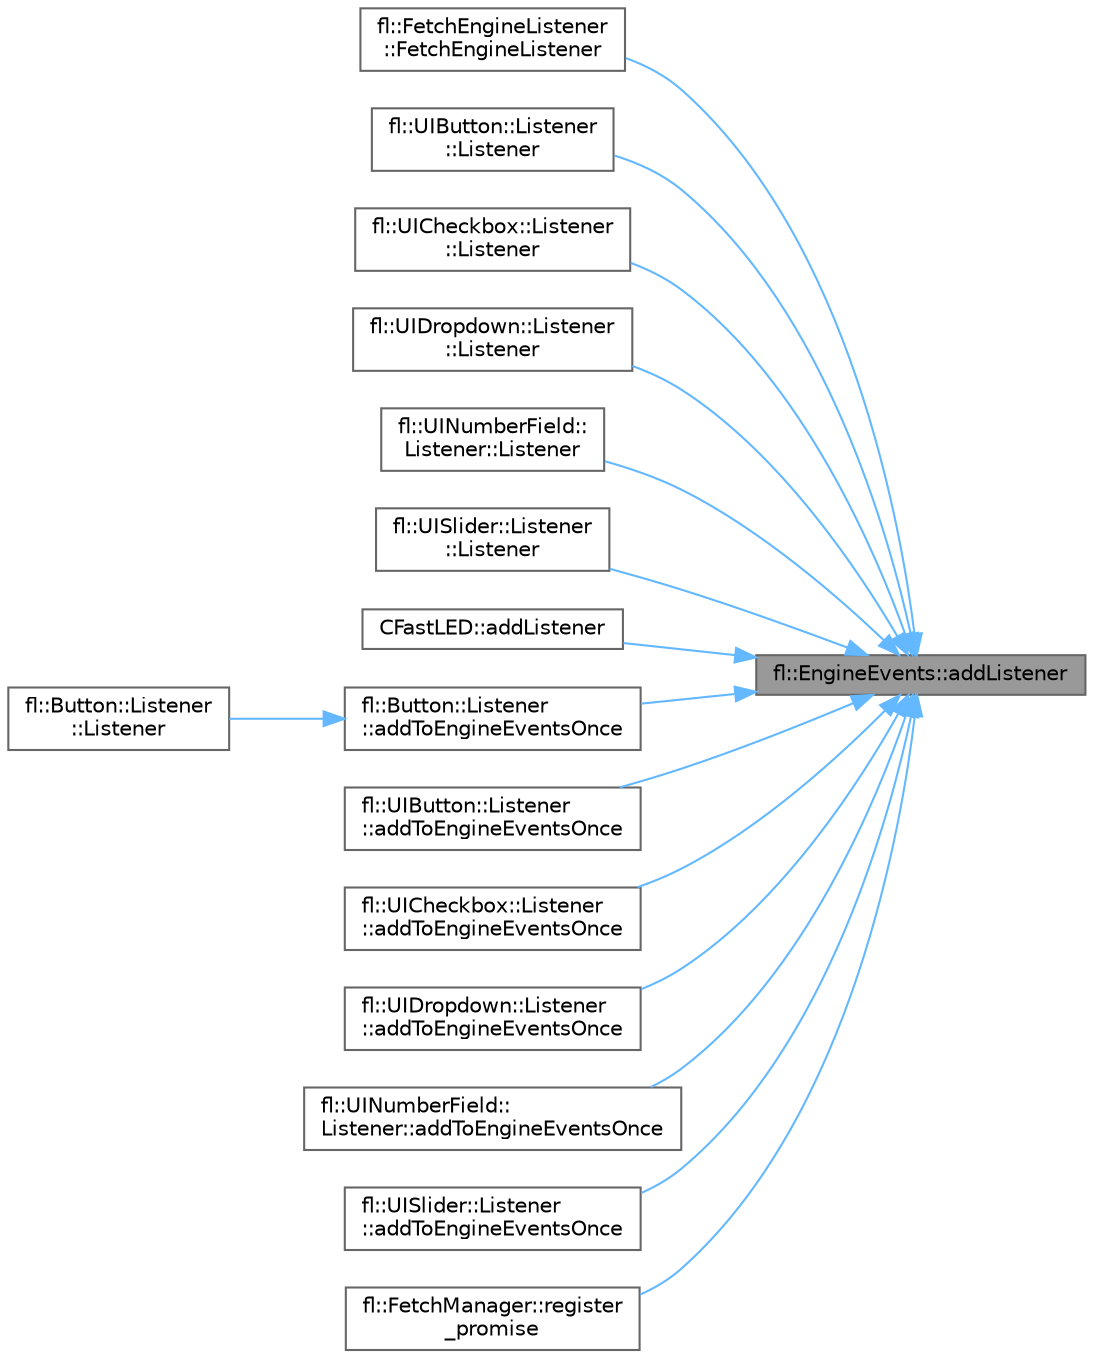digraph "fl::EngineEvents::addListener"
{
 // INTERACTIVE_SVG=YES
 // LATEX_PDF_SIZE
  bgcolor="transparent";
  edge [fontname=Helvetica,fontsize=10,labelfontname=Helvetica,labelfontsize=10];
  node [fontname=Helvetica,fontsize=10,shape=box,height=0.2,width=0.4];
  rankdir="RL";
  Node1 [id="Node000001",label="fl::EngineEvents::addListener",height=0.2,width=0.4,color="gray40", fillcolor="grey60", style="filled", fontcolor="black",tooltip=" "];
  Node1 -> Node2 [id="edge1_Node000001_Node000002",dir="back",color="steelblue1",style="solid",tooltip=" "];
  Node2 [id="Node000002",label="fl::FetchEngineListener\l::FetchEngineListener",height=0.2,width=0.4,color="grey40", fillcolor="white", style="filled",URL="$d5/d69/classfl_1_1_fetch_engine_listener_a49827501ab8da2d617c616ac4aa3b831.html#a49827501ab8da2d617c616ac4aa3b831",tooltip=" "];
  Node1 -> Node3 [id="edge2_Node000001_Node000003",dir="back",color="steelblue1",style="solid",tooltip=" "];
  Node3 [id="Node000003",label="fl::UIButton::Listener\l::Listener",height=0.2,width=0.4,color="grey40", fillcolor="white", style="filled",URL="$d2/d68/structfl_1_1_u_i_button_1_1_listener_a3e3b4d88cbf4e14ef0cf73839bb6202f.html#a3e3b4d88cbf4e14ef0cf73839bb6202f",tooltip=" "];
  Node1 -> Node4 [id="edge3_Node000001_Node000004",dir="back",color="steelblue1",style="solid",tooltip=" "];
  Node4 [id="Node000004",label="fl::UICheckbox::Listener\l::Listener",height=0.2,width=0.4,color="grey40", fillcolor="white", style="filled",URL="$de/d6f/structfl_1_1_u_i_checkbox_1_1_listener_ac95257f0a5ff337a7e660880609689bc.html#ac95257f0a5ff337a7e660880609689bc",tooltip=" "];
  Node1 -> Node5 [id="edge4_Node000001_Node000005",dir="back",color="steelblue1",style="solid",tooltip=" "];
  Node5 [id="Node000005",label="fl::UIDropdown::Listener\l::Listener",height=0.2,width=0.4,color="grey40", fillcolor="white", style="filled",URL="$da/da3/structfl_1_1_u_i_dropdown_1_1_listener_aea7502a0f6f72e007548692957b35ef0.html#aea7502a0f6f72e007548692957b35ef0",tooltip=" "];
  Node1 -> Node6 [id="edge5_Node000001_Node000006",dir="back",color="steelblue1",style="solid",tooltip=" "];
  Node6 [id="Node000006",label="fl::UINumberField::\lListener::Listener",height=0.2,width=0.4,color="grey40", fillcolor="white", style="filled",URL="$d0/d0d/structfl_1_1_u_i_number_field_1_1_listener_a1ef13c1987d994b9fd9ffa84aaf67131.html#a1ef13c1987d994b9fd9ffa84aaf67131",tooltip=" "];
  Node1 -> Node7 [id="edge6_Node000001_Node000007",dir="back",color="steelblue1",style="solid",tooltip=" "];
  Node7 [id="Node000007",label="fl::UISlider::Listener\l::Listener",height=0.2,width=0.4,color="grey40", fillcolor="white", style="filled",URL="$da/df8/structfl_1_1_u_i_slider_1_1_listener_ac1fae271e401720ded2a853bcaac4b66.html#ac1fae271e401720ded2a853bcaac4b66",tooltip=" "];
  Node1 -> Node8 [id="edge7_Node000001_Node000008",dir="back",color="steelblue1",style="solid",tooltip=" "];
  Node8 [id="Node000008",label="CFastLED::addListener",height=0.2,width=0.4,color="grey40", fillcolor="white", style="filled",URL="$dd/dbb/class_c_fast_l_e_d_ac965b166635b9aca0c165a53eb0a474f.html#ac965b166635b9aca0c165a53eb0a474f",tooltip=" "];
  Node1 -> Node9 [id="edge8_Node000001_Node000009",dir="back",color="steelblue1",style="solid",tooltip=" "];
  Node9 [id="Node000009",label="fl::Button::Listener\l::addToEngineEventsOnce",height=0.2,width=0.4,color="grey40", fillcolor="white", style="filled",URL="$da/d31/structfl_1_1_button_1_1_listener_ae218110b554ea919c48dd3c22b02b927.html#ae218110b554ea919c48dd3c22b02b927",tooltip=" "];
  Node9 -> Node10 [id="edge9_Node000009_Node000010",dir="back",color="steelblue1",style="solid",tooltip=" "];
  Node10 [id="Node000010",label="fl::Button::Listener\l::Listener",height=0.2,width=0.4,color="grey40", fillcolor="white", style="filled",URL="$da/d31/structfl_1_1_button_1_1_listener_aa6b36d48225cec1974b6b03b16e91dde.html#aa6b36d48225cec1974b6b03b16e91dde",tooltip=" "];
  Node1 -> Node11 [id="edge10_Node000001_Node000011",dir="back",color="steelblue1",style="solid",tooltip=" "];
  Node11 [id="Node000011",label="fl::UIButton::Listener\l::addToEngineEventsOnce",height=0.2,width=0.4,color="grey40", fillcolor="white", style="filled",URL="$d2/d68/structfl_1_1_u_i_button_1_1_listener_a663bf7c3826c1839d80bd533257051a2.html#a663bf7c3826c1839d80bd533257051a2",tooltip=" "];
  Node1 -> Node12 [id="edge11_Node000001_Node000012",dir="back",color="steelblue1",style="solid",tooltip=" "];
  Node12 [id="Node000012",label="fl::UICheckbox::Listener\l::addToEngineEventsOnce",height=0.2,width=0.4,color="grey40", fillcolor="white", style="filled",URL="$de/d6f/structfl_1_1_u_i_checkbox_1_1_listener_afb032013d86d8c85f9ed81338431de98.html#afb032013d86d8c85f9ed81338431de98",tooltip=" "];
  Node1 -> Node13 [id="edge12_Node000001_Node000013",dir="back",color="steelblue1",style="solid",tooltip=" "];
  Node13 [id="Node000013",label="fl::UIDropdown::Listener\l::addToEngineEventsOnce",height=0.2,width=0.4,color="grey40", fillcolor="white", style="filled",URL="$da/da3/structfl_1_1_u_i_dropdown_1_1_listener_a5c52bf5a5eb1bac6947ddabb04ebffbc.html#a5c52bf5a5eb1bac6947ddabb04ebffbc",tooltip=" "];
  Node1 -> Node14 [id="edge13_Node000001_Node000014",dir="back",color="steelblue1",style="solid",tooltip=" "];
  Node14 [id="Node000014",label="fl::UINumberField::\lListener::addToEngineEventsOnce",height=0.2,width=0.4,color="grey40", fillcolor="white", style="filled",URL="$d0/d0d/structfl_1_1_u_i_number_field_1_1_listener_a57bfa00c12234d1d160dbd2a6d678394.html#a57bfa00c12234d1d160dbd2a6d678394",tooltip=" "];
  Node1 -> Node15 [id="edge14_Node000001_Node000015",dir="back",color="steelblue1",style="solid",tooltip=" "];
  Node15 [id="Node000015",label="fl::UISlider::Listener\l::addToEngineEventsOnce",height=0.2,width=0.4,color="grey40", fillcolor="white", style="filled",URL="$da/df8/structfl_1_1_u_i_slider_1_1_listener_a38793a1ec622a954d9fa39e0fe350694.html#a38793a1ec622a954d9fa39e0fe350694",tooltip=" "];
  Node1 -> Node16 [id="edge15_Node000001_Node000016",dir="back",color="steelblue1",style="solid",tooltip=" "];
  Node16 [id="Node000016",label="fl::FetchManager::register\l_promise",height=0.2,width=0.4,color="grey40", fillcolor="white", style="filled",URL="$d3/d35/classfl_1_1_fetch_manager_ad90db51c87593c14830be13da6fa0136.html#ad90db51c87593c14830be13da6fa0136",tooltip=" "];
}
